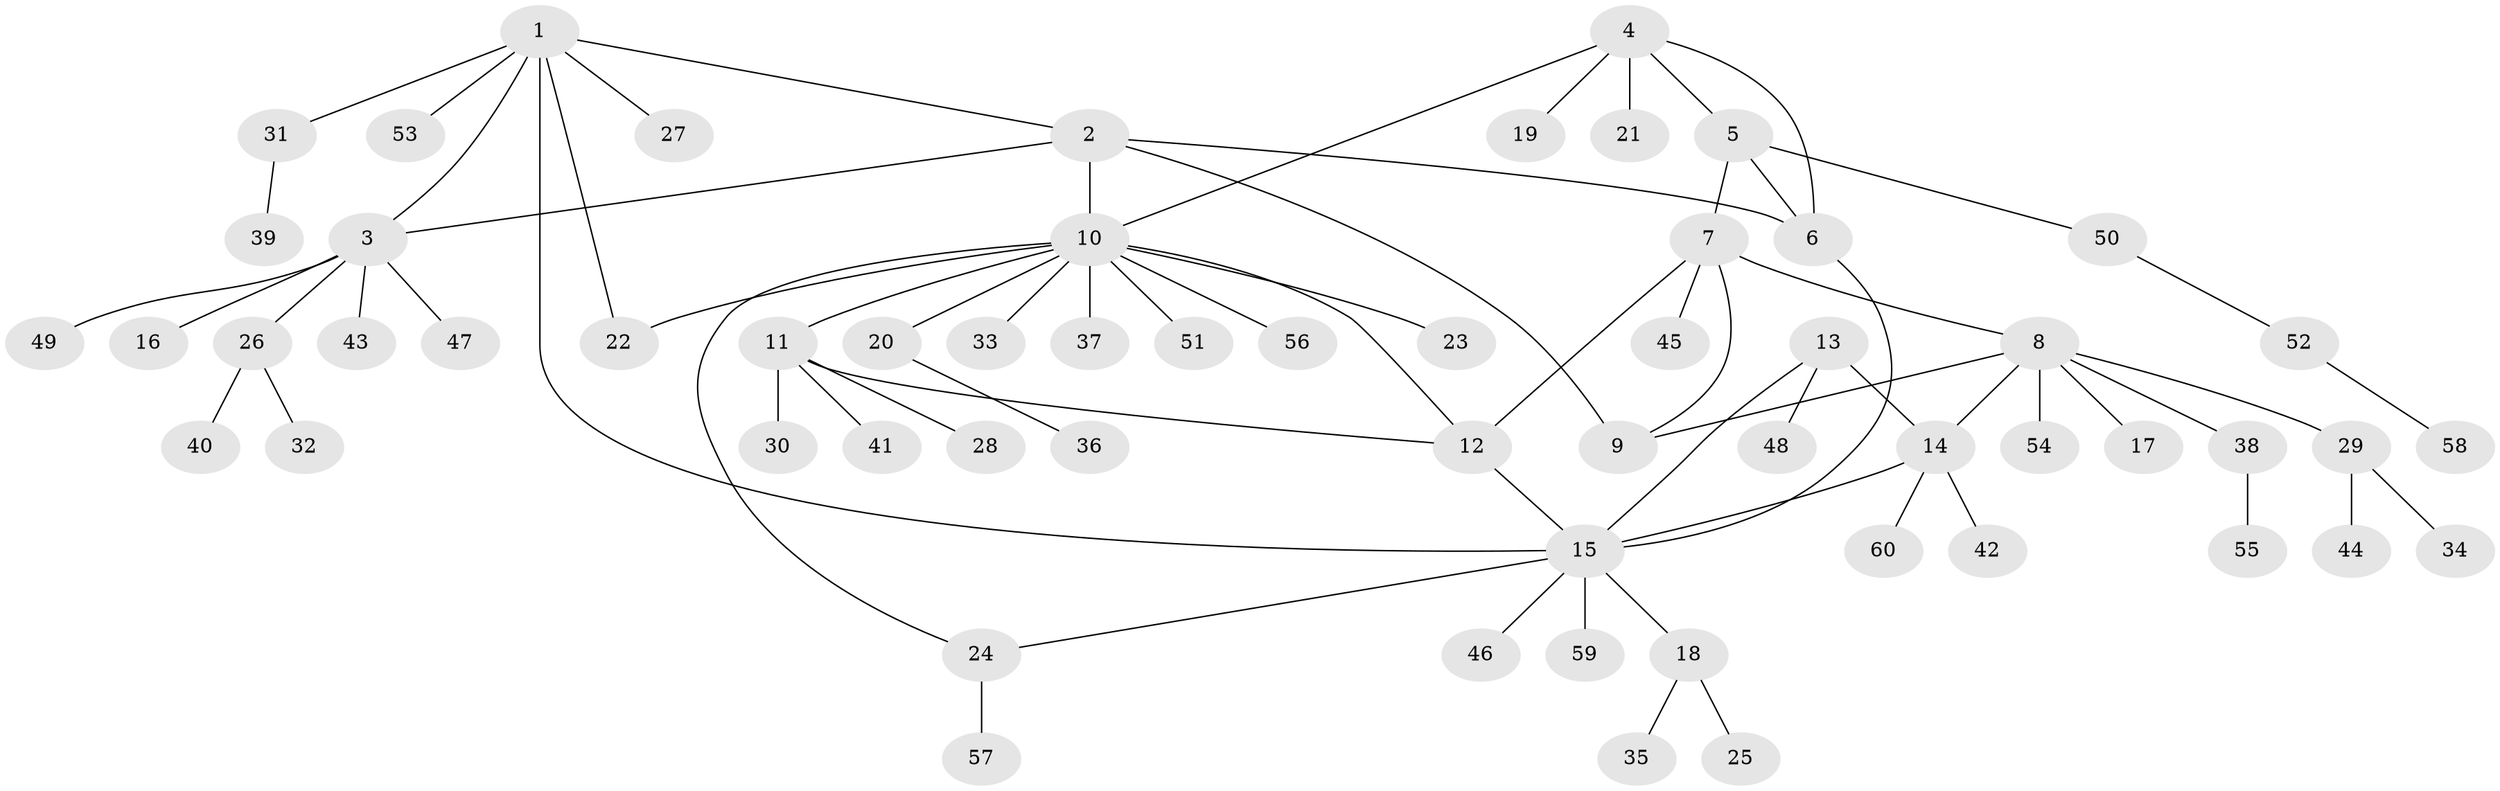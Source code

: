 // coarse degree distribution, {9: 0.023809523809523808, 5: 0.07142857142857142, 4: 0.11904761904761904, 12: 0.023809523809523808, 10: 0.023809523809523808, 2: 0.11904761904761904, 1: 0.6190476190476191}
// Generated by graph-tools (version 1.1) at 2025/42/03/06/25 10:42:10]
// undirected, 60 vertices, 72 edges
graph export_dot {
graph [start="1"]
  node [color=gray90,style=filled];
  1;
  2;
  3;
  4;
  5;
  6;
  7;
  8;
  9;
  10;
  11;
  12;
  13;
  14;
  15;
  16;
  17;
  18;
  19;
  20;
  21;
  22;
  23;
  24;
  25;
  26;
  27;
  28;
  29;
  30;
  31;
  32;
  33;
  34;
  35;
  36;
  37;
  38;
  39;
  40;
  41;
  42;
  43;
  44;
  45;
  46;
  47;
  48;
  49;
  50;
  51;
  52;
  53;
  54;
  55;
  56;
  57;
  58;
  59;
  60;
  1 -- 2;
  1 -- 3;
  1 -- 15;
  1 -- 22;
  1 -- 27;
  1 -- 31;
  1 -- 53;
  2 -- 3;
  2 -- 6;
  2 -- 9;
  2 -- 10;
  3 -- 16;
  3 -- 26;
  3 -- 43;
  3 -- 47;
  3 -- 49;
  4 -- 5;
  4 -- 6;
  4 -- 10;
  4 -- 19;
  4 -- 21;
  5 -- 6;
  5 -- 7;
  5 -- 50;
  6 -- 15;
  7 -- 8;
  7 -- 9;
  7 -- 12;
  7 -- 45;
  8 -- 9;
  8 -- 14;
  8 -- 17;
  8 -- 29;
  8 -- 38;
  8 -- 54;
  10 -- 11;
  10 -- 12;
  10 -- 20;
  10 -- 22;
  10 -- 23;
  10 -- 24;
  10 -- 33;
  10 -- 37;
  10 -- 51;
  10 -- 56;
  11 -- 12;
  11 -- 28;
  11 -- 30;
  11 -- 41;
  12 -- 15;
  13 -- 14;
  13 -- 15;
  13 -- 48;
  14 -- 15;
  14 -- 42;
  14 -- 60;
  15 -- 18;
  15 -- 24;
  15 -- 46;
  15 -- 59;
  18 -- 25;
  18 -- 35;
  20 -- 36;
  24 -- 57;
  26 -- 32;
  26 -- 40;
  29 -- 34;
  29 -- 44;
  31 -- 39;
  38 -- 55;
  50 -- 52;
  52 -- 58;
}
